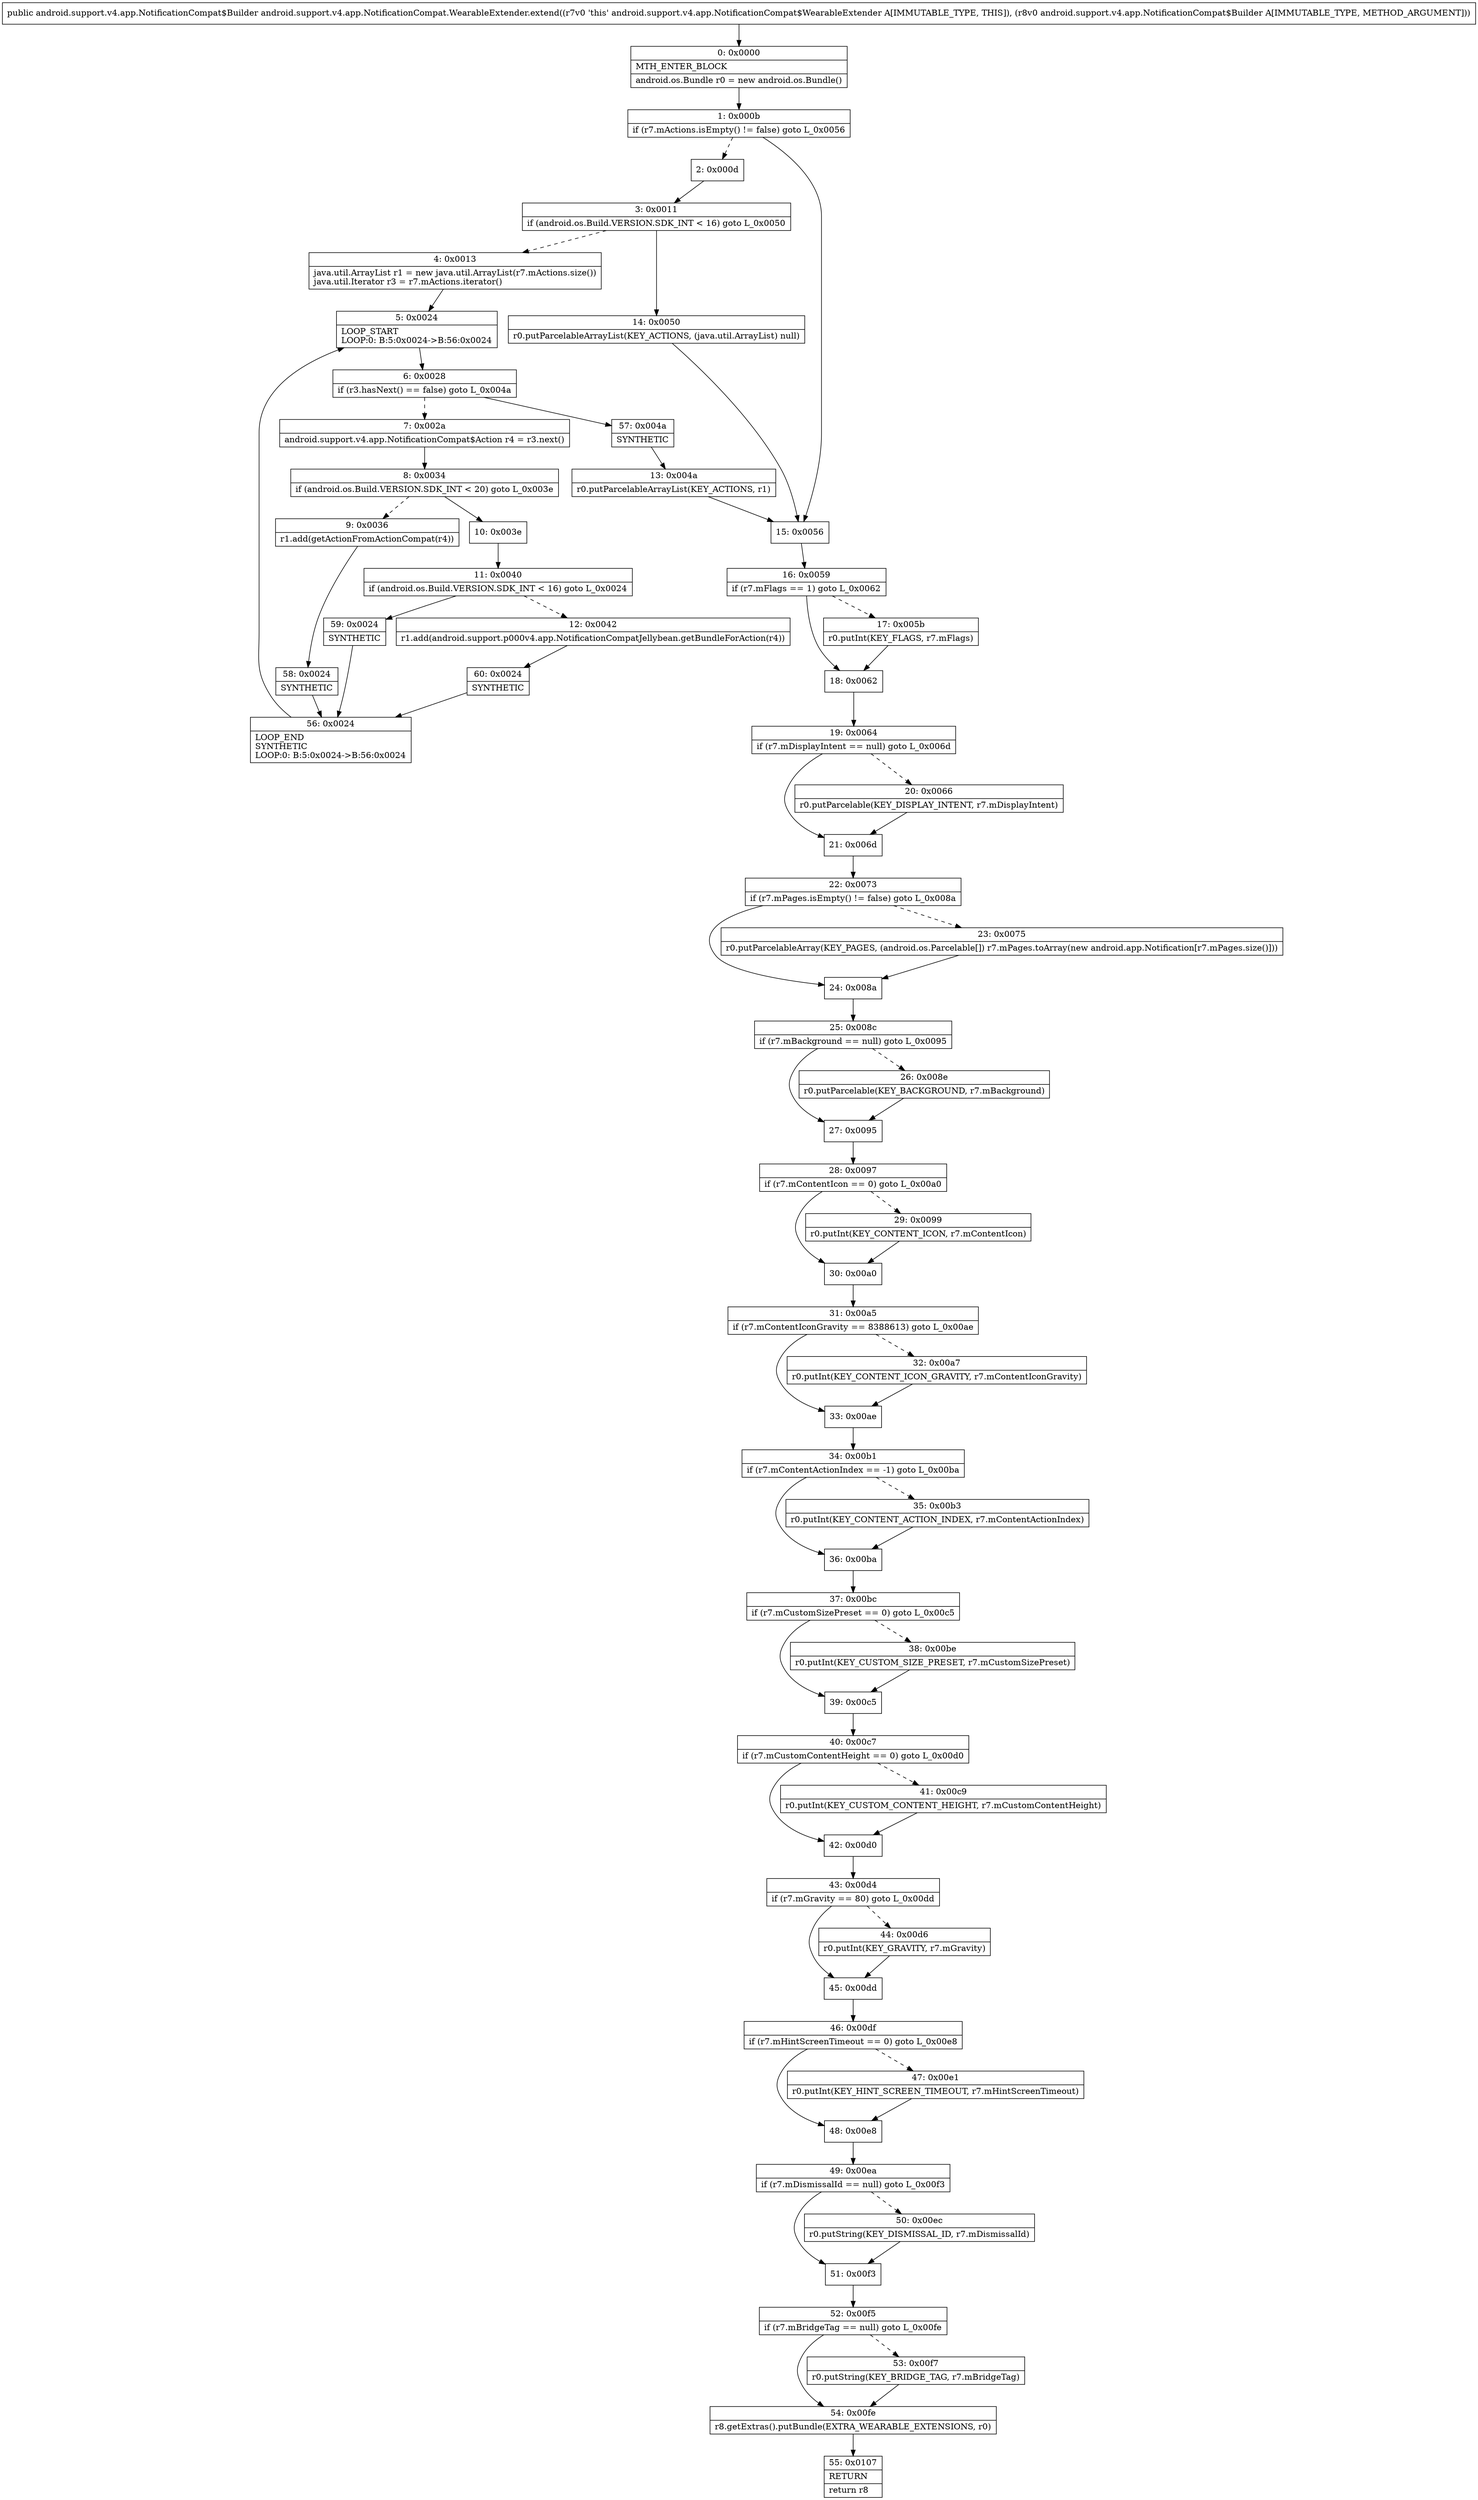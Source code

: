 digraph "CFG forandroid.support.v4.app.NotificationCompat.WearableExtender.extend(Landroid\/support\/v4\/app\/NotificationCompat$Builder;)Landroid\/support\/v4\/app\/NotificationCompat$Builder;" {
Node_0 [shape=record,label="{0\:\ 0x0000|MTH_ENTER_BLOCK\l|android.os.Bundle r0 = new android.os.Bundle()\l}"];
Node_1 [shape=record,label="{1\:\ 0x000b|if (r7.mActions.isEmpty() != false) goto L_0x0056\l}"];
Node_2 [shape=record,label="{2\:\ 0x000d}"];
Node_3 [shape=record,label="{3\:\ 0x0011|if (android.os.Build.VERSION.SDK_INT \< 16) goto L_0x0050\l}"];
Node_4 [shape=record,label="{4\:\ 0x0013|java.util.ArrayList r1 = new java.util.ArrayList(r7.mActions.size())\ljava.util.Iterator r3 = r7.mActions.iterator()\l}"];
Node_5 [shape=record,label="{5\:\ 0x0024|LOOP_START\lLOOP:0: B:5:0x0024\-\>B:56:0x0024\l}"];
Node_6 [shape=record,label="{6\:\ 0x0028|if (r3.hasNext() == false) goto L_0x004a\l}"];
Node_7 [shape=record,label="{7\:\ 0x002a|android.support.v4.app.NotificationCompat$Action r4 = r3.next()\l}"];
Node_8 [shape=record,label="{8\:\ 0x0034|if (android.os.Build.VERSION.SDK_INT \< 20) goto L_0x003e\l}"];
Node_9 [shape=record,label="{9\:\ 0x0036|r1.add(getActionFromActionCompat(r4))\l}"];
Node_10 [shape=record,label="{10\:\ 0x003e}"];
Node_11 [shape=record,label="{11\:\ 0x0040|if (android.os.Build.VERSION.SDK_INT \< 16) goto L_0x0024\l}"];
Node_12 [shape=record,label="{12\:\ 0x0042|r1.add(android.support.p000v4.app.NotificationCompatJellybean.getBundleForAction(r4))\l}"];
Node_13 [shape=record,label="{13\:\ 0x004a|r0.putParcelableArrayList(KEY_ACTIONS, r1)\l}"];
Node_14 [shape=record,label="{14\:\ 0x0050|r0.putParcelableArrayList(KEY_ACTIONS, (java.util.ArrayList) null)\l}"];
Node_15 [shape=record,label="{15\:\ 0x0056}"];
Node_16 [shape=record,label="{16\:\ 0x0059|if (r7.mFlags == 1) goto L_0x0062\l}"];
Node_17 [shape=record,label="{17\:\ 0x005b|r0.putInt(KEY_FLAGS, r7.mFlags)\l}"];
Node_18 [shape=record,label="{18\:\ 0x0062}"];
Node_19 [shape=record,label="{19\:\ 0x0064|if (r7.mDisplayIntent == null) goto L_0x006d\l}"];
Node_20 [shape=record,label="{20\:\ 0x0066|r0.putParcelable(KEY_DISPLAY_INTENT, r7.mDisplayIntent)\l}"];
Node_21 [shape=record,label="{21\:\ 0x006d}"];
Node_22 [shape=record,label="{22\:\ 0x0073|if (r7.mPages.isEmpty() != false) goto L_0x008a\l}"];
Node_23 [shape=record,label="{23\:\ 0x0075|r0.putParcelableArray(KEY_PAGES, (android.os.Parcelable[]) r7.mPages.toArray(new android.app.Notification[r7.mPages.size()]))\l}"];
Node_24 [shape=record,label="{24\:\ 0x008a}"];
Node_25 [shape=record,label="{25\:\ 0x008c|if (r7.mBackground == null) goto L_0x0095\l}"];
Node_26 [shape=record,label="{26\:\ 0x008e|r0.putParcelable(KEY_BACKGROUND, r7.mBackground)\l}"];
Node_27 [shape=record,label="{27\:\ 0x0095}"];
Node_28 [shape=record,label="{28\:\ 0x0097|if (r7.mContentIcon == 0) goto L_0x00a0\l}"];
Node_29 [shape=record,label="{29\:\ 0x0099|r0.putInt(KEY_CONTENT_ICON, r7.mContentIcon)\l}"];
Node_30 [shape=record,label="{30\:\ 0x00a0}"];
Node_31 [shape=record,label="{31\:\ 0x00a5|if (r7.mContentIconGravity == 8388613) goto L_0x00ae\l}"];
Node_32 [shape=record,label="{32\:\ 0x00a7|r0.putInt(KEY_CONTENT_ICON_GRAVITY, r7.mContentIconGravity)\l}"];
Node_33 [shape=record,label="{33\:\ 0x00ae}"];
Node_34 [shape=record,label="{34\:\ 0x00b1|if (r7.mContentActionIndex == \-1) goto L_0x00ba\l}"];
Node_35 [shape=record,label="{35\:\ 0x00b3|r0.putInt(KEY_CONTENT_ACTION_INDEX, r7.mContentActionIndex)\l}"];
Node_36 [shape=record,label="{36\:\ 0x00ba}"];
Node_37 [shape=record,label="{37\:\ 0x00bc|if (r7.mCustomSizePreset == 0) goto L_0x00c5\l}"];
Node_38 [shape=record,label="{38\:\ 0x00be|r0.putInt(KEY_CUSTOM_SIZE_PRESET, r7.mCustomSizePreset)\l}"];
Node_39 [shape=record,label="{39\:\ 0x00c5}"];
Node_40 [shape=record,label="{40\:\ 0x00c7|if (r7.mCustomContentHeight == 0) goto L_0x00d0\l}"];
Node_41 [shape=record,label="{41\:\ 0x00c9|r0.putInt(KEY_CUSTOM_CONTENT_HEIGHT, r7.mCustomContentHeight)\l}"];
Node_42 [shape=record,label="{42\:\ 0x00d0}"];
Node_43 [shape=record,label="{43\:\ 0x00d4|if (r7.mGravity == 80) goto L_0x00dd\l}"];
Node_44 [shape=record,label="{44\:\ 0x00d6|r0.putInt(KEY_GRAVITY, r7.mGravity)\l}"];
Node_45 [shape=record,label="{45\:\ 0x00dd}"];
Node_46 [shape=record,label="{46\:\ 0x00df|if (r7.mHintScreenTimeout == 0) goto L_0x00e8\l}"];
Node_47 [shape=record,label="{47\:\ 0x00e1|r0.putInt(KEY_HINT_SCREEN_TIMEOUT, r7.mHintScreenTimeout)\l}"];
Node_48 [shape=record,label="{48\:\ 0x00e8}"];
Node_49 [shape=record,label="{49\:\ 0x00ea|if (r7.mDismissalId == null) goto L_0x00f3\l}"];
Node_50 [shape=record,label="{50\:\ 0x00ec|r0.putString(KEY_DISMISSAL_ID, r7.mDismissalId)\l}"];
Node_51 [shape=record,label="{51\:\ 0x00f3}"];
Node_52 [shape=record,label="{52\:\ 0x00f5|if (r7.mBridgeTag == null) goto L_0x00fe\l}"];
Node_53 [shape=record,label="{53\:\ 0x00f7|r0.putString(KEY_BRIDGE_TAG, r7.mBridgeTag)\l}"];
Node_54 [shape=record,label="{54\:\ 0x00fe|r8.getExtras().putBundle(EXTRA_WEARABLE_EXTENSIONS, r0)\l}"];
Node_55 [shape=record,label="{55\:\ 0x0107|RETURN\l|return r8\l}"];
Node_56 [shape=record,label="{56\:\ 0x0024|LOOP_END\lSYNTHETIC\lLOOP:0: B:5:0x0024\-\>B:56:0x0024\l}"];
Node_57 [shape=record,label="{57\:\ 0x004a|SYNTHETIC\l}"];
Node_58 [shape=record,label="{58\:\ 0x0024|SYNTHETIC\l}"];
Node_59 [shape=record,label="{59\:\ 0x0024|SYNTHETIC\l}"];
Node_60 [shape=record,label="{60\:\ 0x0024|SYNTHETIC\l}"];
MethodNode[shape=record,label="{public android.support.v4.app.NotificationCompat$Builder android.support.v4.app.NotificationCompat.WearableExtender.extend((r7v0 'this' android.support.v4.app.NotificationCompat$WearableExtender A[IMMUTABLE_TYPE, THIS]), (r8v0 android.support.v4.app.NotificationCompat$Builder A[IMMUTABLE_TYPE, METHOD_ARGUMENT])) }"];
MethodNode -> Node_0;
Node_0 -> Node_1;
Node_1 -> Node_2[style=dashed];
Node_1 -> Node_15;
Node_2 -> Node_3;
Node_3 -> Node_4[style=dashed];
Node_3 -> Node_14;
Node_4 -> Node_5;
Node_5 -> Node_6;
Node_6 -> Node_7[style=dashed];
Node_6 -> Node_57;
Node_7 -> Node_8;
Node_8 -> Node_9[style=dashed];
Node_8 -> Node_10;
Node_9 -> Node_58;
Node_10 -> Node_11;
Node_11 -> Node_12[style=dashed];
Node_11 -> Node_59;
Node_12 -> Node_60;
Node_13 -> Node_15;
Node_14 -> Node_15;
Node_15 -> Node_16;
Node_16 -> Node_17[style=dashed];
Node_16 -> Node_18;
Node_17 -> Node_18;
Node_18 -> Node_19;
Node_19 -> Node_20[style=dashed];
Node_19 -> Node_21;
Node_20 -> Node_21;
Node_21 -> Node_22;
Node_22 -> Node_23[style=dashed];
Node_22 -> Node_24;
Node_23 -> Node_24;
Node_24 -> Node_25;
Node_25 -> Node_26[style=dashed];
Node_25 -> Node_27;
Node_26 -> Node_27;
Node_27 -> Node_28;
Node_28 -> Node_29[style=dashed];
Node_28 -> Node_30;
Node_29 -> Node_30;
Node_30 -> Node_31;
Node_31 -> Node_32[style=dashed];
Node_31 -> Node_33;
Node_32 -> Node_33;
Node_33 -> Node_34;
Node_34 -> Node_35[style=dashed];
Node_34 -> Node_36;
Node_35 -> Node_36;
Node_36 -> Node_37;
Node_37 -> Node_38[style=dashed];
Node_37 -> Node_39;
Node_38 -> Node_39;
Node_39 -> Node_40;
Node_40 -> Node_41[style=dashed];
Node_40 -> Node_42;
Node_41 -> Node_42;
Node_42 -> Node_43;
Node_43 -> Node_44[style=dashed];
Node_43 -> Node_45;
Node_44 -> Node_45;
Node_45 -> Node_46;
Node_46 -> Node_47[style=dashed];
Node_46 -> Node_48;
Node_47 -> Node_48;
Node_48 -> Node_49;
Node_49 -> Node_50[style=dashed];
Node_49 -> Node_51;
Node_50 -> Node_51;
Node_51 -> Node_52;
Node_52 -> Node_53[style=dashed];
Node_52 -> Node_54;
Node_53 -> Node_54;
Node_54 -> Node_55;
Node_56 -> Node_5;
Node_57 -> Node_13;
Node_58 -> Node_56;
Node_59 -> Node_56;
Node_60 -> Node_56;
}

